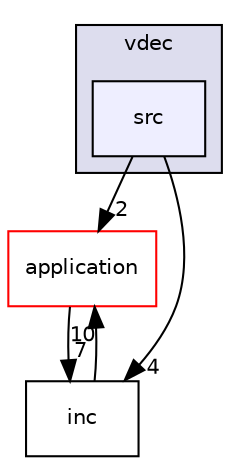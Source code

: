 digraph "src" {
  compound=true
  node [ fontsize="10", fontname="Helvetica"];
  edge [ labelfontsize="10", labelfontname="Helvetica"];
  subgraph clusterdir_a9d8dcf2f69a8c815d2760dca6112354 {
    graph [ bgcolor="#ddddee", pencolor="black", label="vdec" fontname="Helvetica", fontsize="10", URL="dir_a9d8dcf2f69a8c815d2760dca6112354.html"]
  dir_b4efffd7162197bbc8668f295b7efc63 [shape=box, label="src", style="filled", fillcolor="#eeeeff", pencolor="black", URL="dir_b4efffd7162197bbc8668f295b7efc63.html"];
  }
  dir_eda2a6d705da8f3400ffe9a7dcb90b30 [shape=box label="application" fillcolor="white" style="filled" color="red" URL="dir_eda2a6d705da8f3400ffe9a7dcb90b30.html"];
  dir_4107c4d2c4f57dd84af28b5064e7e826 [shape=box label="inc" URL="dir_4107c4d2c4f57dd84af28b5064e7e826.html"];
  dir_eda2a6d705da8f3400ffe9a7dcb90b30->dir_4107c4d2c4f57dd84af28b5064e7e826 [headlabel="7", labeldistance=1.5 headhref="dir_000002_000097.html"];
  dir_b4efffd7162197bbc8668f295b7efc63->dir_eda2a6d705da8f3400ffe9a7dcb90b30 [headlabel="2", labeldistance=1.5 headhref="dir_000103_000002.html"];
  dir_b4efffd7162197bbc8668f295b7efc63->dir_4107c4d2c4f57dd84af28b5064e7e826 [headlabel="4", labeldistance=1.5 headhref="dir_000103_000097.html"];
  dir_4107c4d2c4f57dd84af28b5064e7e826->dir_eda2a6d705da8f3400ffe9a7dcb90b30 [headlabel="10", labeldistance=1.5 headhref="dir_000097_000002.html"];
}
